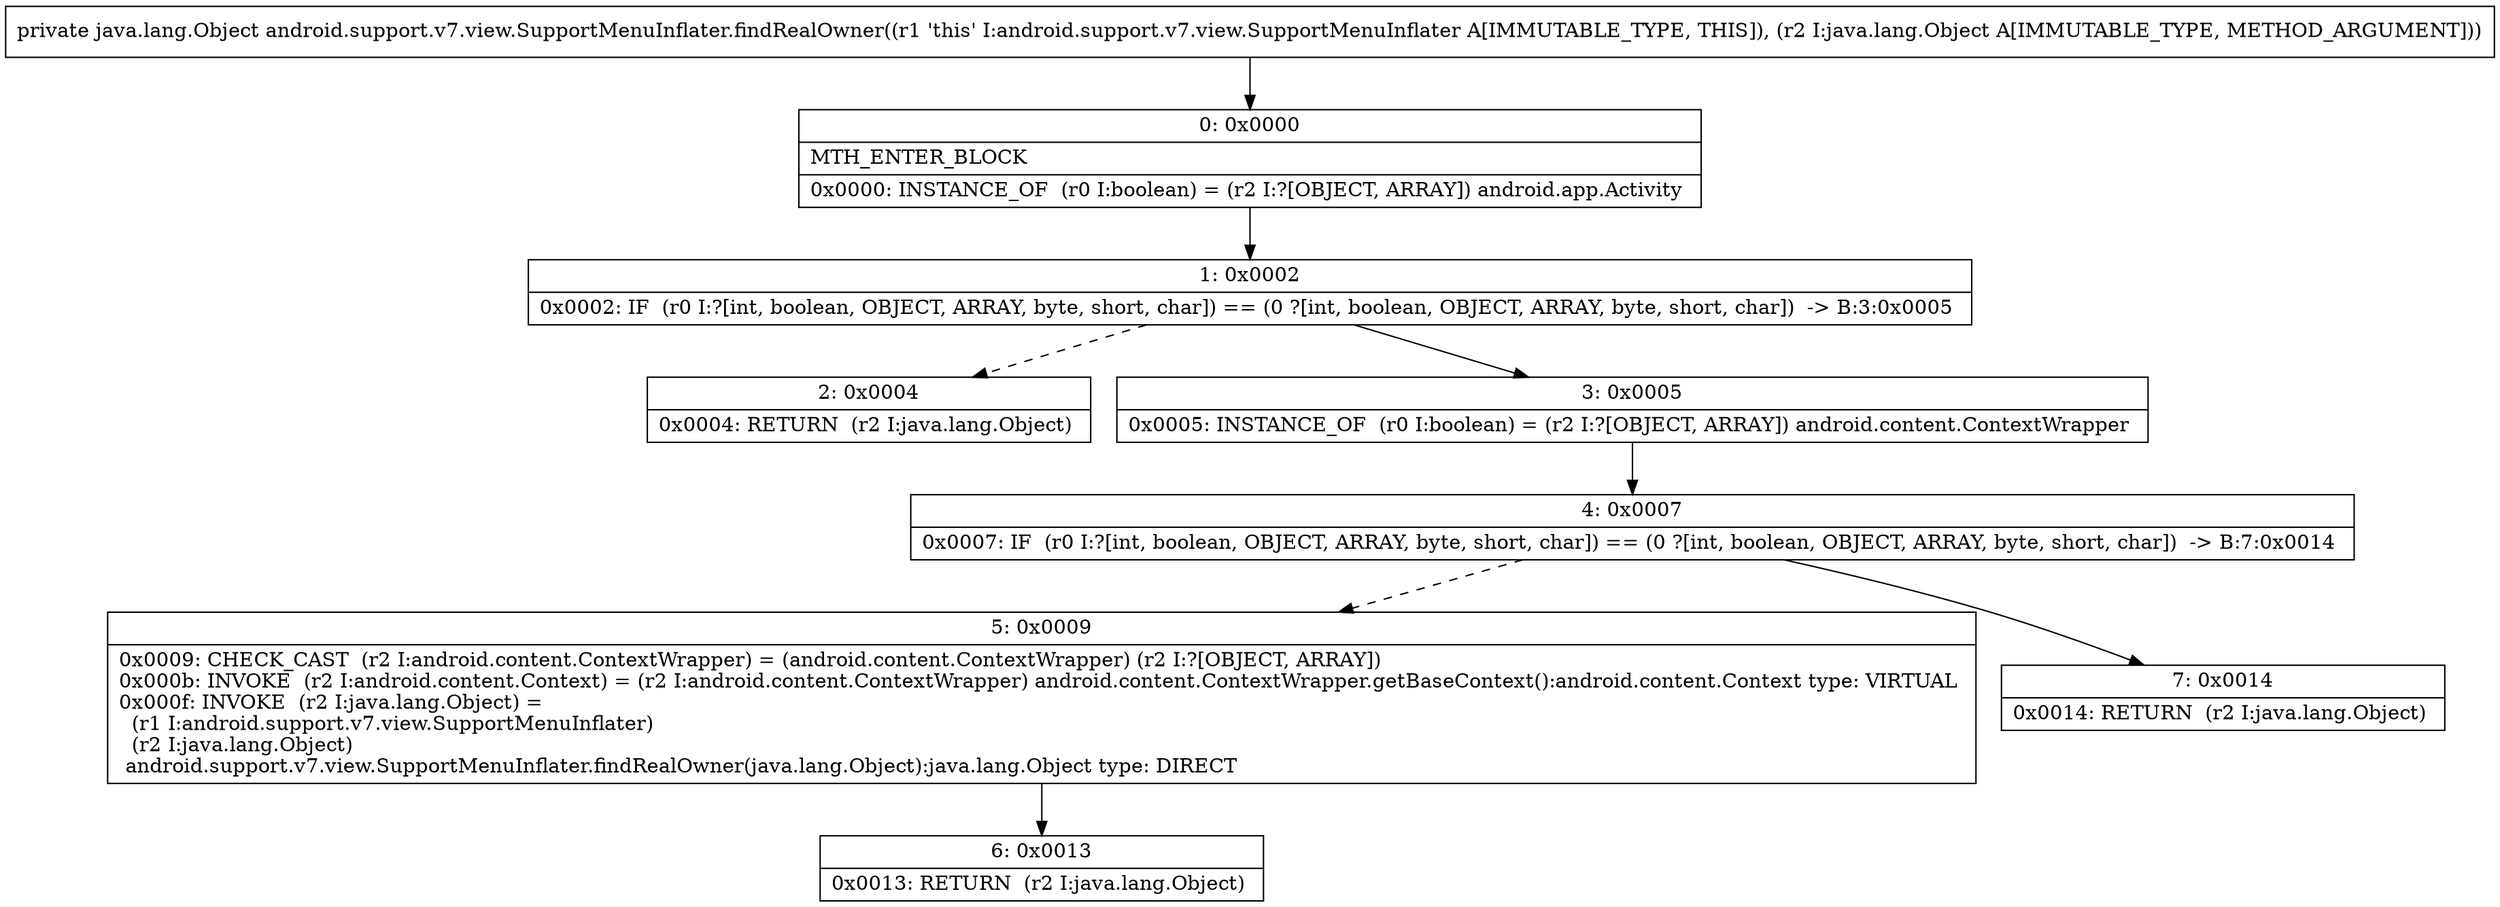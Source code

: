 digraph "CFG forandroid.support.v7.view.SupportMenuInflater.findRealOwner(Ljava\/lang\/Object;)Ljava\/lang\/Object;" {
Node_0 [shape=record,label="{0\:\ 0x0000|MTH_ENTER_BLOCK\l|0x0000: INSTANCE_OF  (r0 I:boolean) = (r2 I:?[OBJECT, ARRAY]) android.app.Activity \l}"];
Node_1 [shape=record,label="{1\:\ 0x0002|0x0002: IF  (r0 I:?[int, boolean, OBJECT, ARRAY, byte, short, char]) == (0 ?[int, boolean, OBJECT, ARRAY, byte, short, char])  \-\> B:3:0x0005 \l}"];
Node_2 [shape=record,label="{2\:\ 0x0004|0x0004: RETURN  (r2 I:java.lang.Object) \l}"];
Node_3 [shape=record,label="{3\:\ 0x0005|0x0005: INSTANCE_OF  (r0 I:boolean) = (r2 I:?[OBJECT, ARRAY]) android.content.ContextWrapper \l}"];
Node_4 [shape=record,label="{4\:\ 0x0007|0x0007: IF  (r0 I:?[int, boolean, OBJECT, ARRAY, byte, short, char]) == (0 ?[int, boolean, OBJECT, ARRAY, byte, short, char])  \-\> B:7:0x0014 \l}"];
Node_5 [shape=record,label="{5\:\ 0x0009|0x0009: CHECK_CAST  (r2 I:android.content.ContextWrapper) = (android.content.ContextWrapper) (r2 I:?[OBJECT, ARRAY]) \l0x000b: INVOKE  (r2 I:android.content.Context) = (r2 I:android.content.ContextWrapper) android.content.ContextWrapper.getBaseContext():android.content.Context type: VIRTUAL \l0x000f: INVOKE  (r2 I:java.lang.Object) = \l  (r1 I:android.support.v7.view.SupportMenuInflater)\l  (r2 I:java.lang.Object)\l android.support.v7.view.SupportMenuInflater.findRealOwner(java.lang.Object):java.lang.Object type: DIRECT \l}"];
Node_6 [shape=record,label="{6\:\ 0x0013|0x0013: RETURN  (r2 I:java.lang.Object) \l}"];
Node_7 [shape=record,label="{7\:\ 0x0014|0x0014: RETURN  (r2 I:java.lang.Object) \l}"];
MethodNode[shape=record,label="{private java.lang.Object android.support.v7.view.SupportMenuInflater.findRealOwner((r1 'this' I:android.support.v7.view.SupportMenuInflater A[IMMUTABLE_TYPE, THIS]), (r2 I:java.lang.Object A[IMMUTABLE_TYPE, METHOD_ARGUMENT])) }"];
MethodNode -> Node_0;
Node_0 -> Node_1;
Node_1 -> Node_2[style=dashed];
Node_1 -> Node_3;
Node_3 -> Node_4;
Node_4 -> Node_5[style=dashed];
Node_4 -> Node_7;
Node_5 -> Node_6;
}

